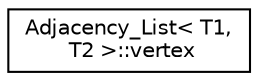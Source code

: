 digraph "Graphical Class Hierarchy"
{
 // LATEX_PDF_SIZE
  edge [fontname="Helvetica",fontsize="10",labelfontname="Helvetica",labelfontsize="10"];
  node [fontname="Helvetica",fontsize="10",shape=record];
  rankdir="LR";
  Node0 [label="Adjacency_List\< T1,\l T2 \>::vertex",height=0.2,width=0.4,color="black", fillcolor="white", style="filled",URL="$struct_adjacency___list_1_1vertex.html",tooltip="Vertex type definition for the Adjacency_List graph class."];
}
